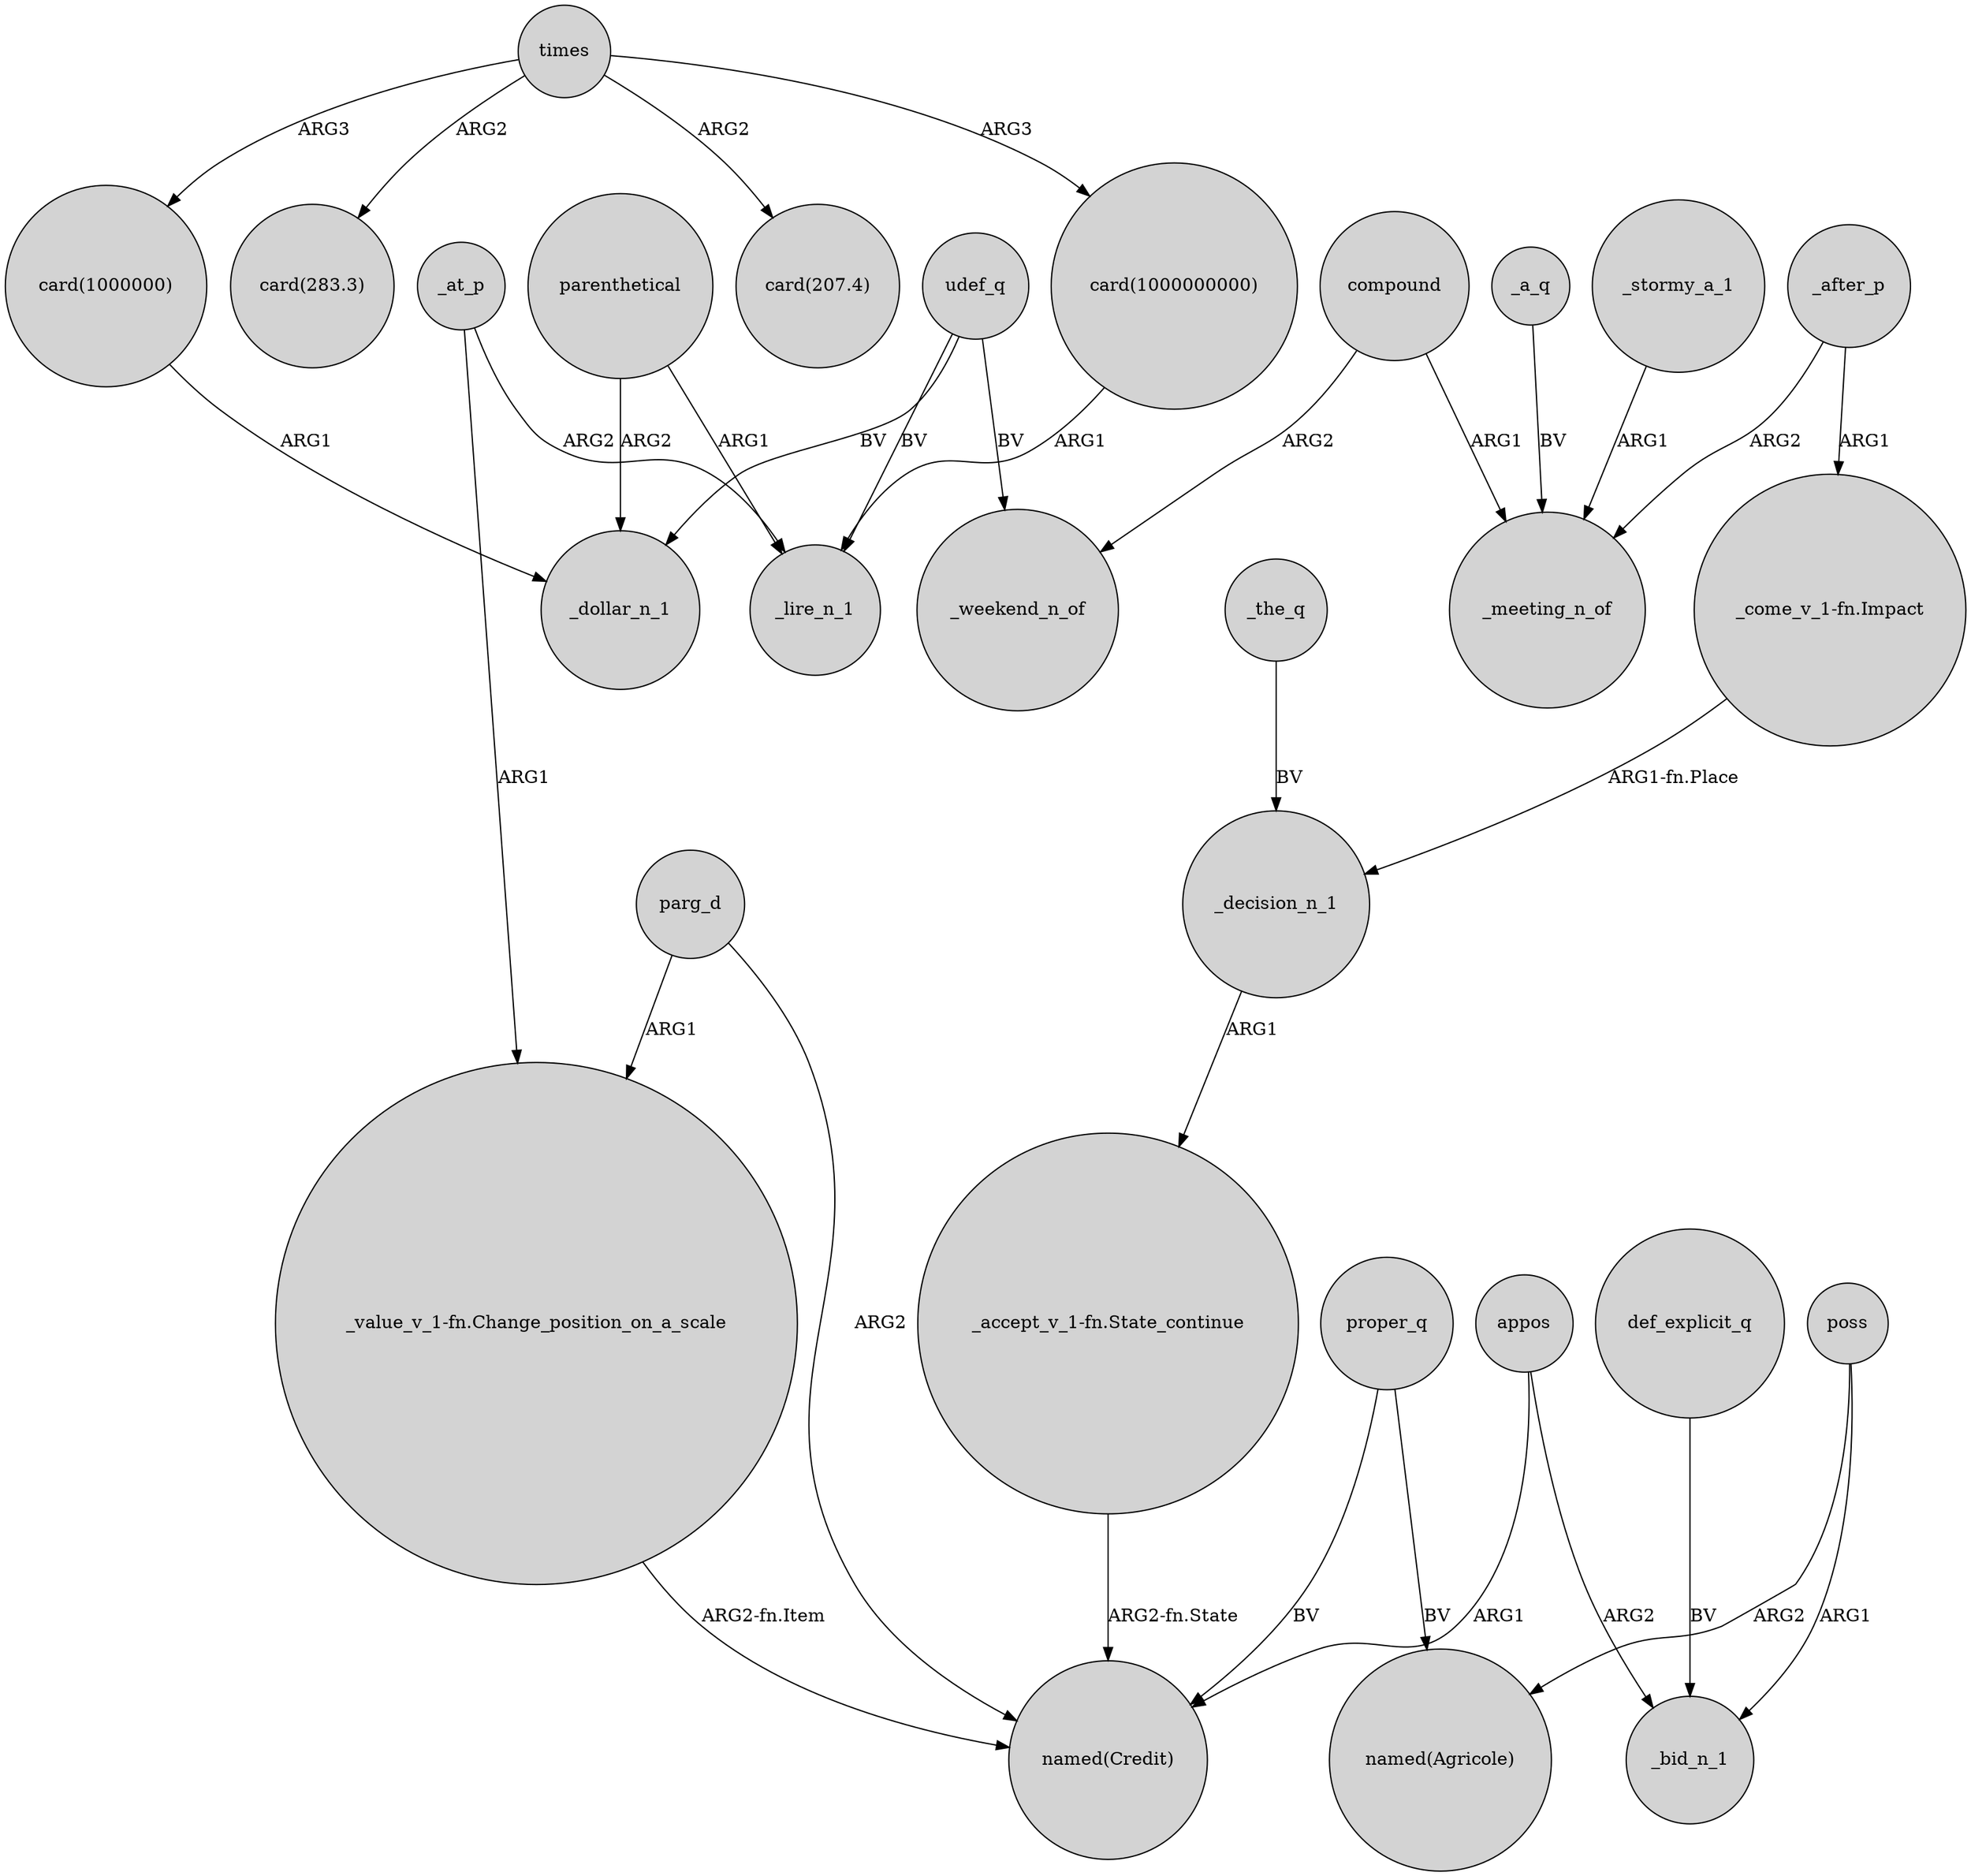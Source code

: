 digraph {
	node [shape=circle style=filled]
	parg_d -> "named(Credit)" [label=ARG2]
	poss -> _bid_n_1 [label=ARG1]
	_stormy_a_1 -> _meeting_n_of [label=ARG1]
	poss -> "named(Agricole)" [label=ARG2]
	times -> "card(283.3)" [label=ARG2]
	times -> "card(1000000)" [label=ARG3]
	parg_d -> "_value_v_1-fn.Change_position_on_a_scale" [label=ARG1]
	compound -> _weekend_n_of [label=ARG2]
	times -> "card(1000000000)" [label=ARG3]
	_after_p -> "_come_v_1-fn.Impact" [label=ARG1]
	proper_q -> "named(Agricole)" [label=BV]
	compound -> _meeting_n_of [label=ARG1]
	def_explicit_q -> _bid_n_1 [label=BV]
	_after_p -> _meeting_n_of [label=ARG2]
	_a_q -> _meeting_n_of [label=BV]
	"_come_v_1-fn.Impact" -> _decision_n_1 [label="ARG1-fn.Place"]
	parenthetical -> _lire_n_1 [label=ARG1]
	udef_q -> _weekend_n_of [label=BV]
	appos -> "named(Credit)" [label=ARG1]
	_at_p -> "_value_v_1-fn.Change_position_on_a_scale" [label=ARG1]
	udef_q -> _lire_n_1 [label=BV]
	udef_q -> _dollar_n_1 [label=BV]
	"card(1000000)" -> _dollar_n_1 [label=ARG1]
	_decision_n_1 -> "_accept_v_1-fn.State_continue" [label=ARG1]
	proper_q -> "named(Credit)" [label=BV]
	_at_p -> _lire_n_1 [label=ARG2]
	"card(1000000000)" -> _lire_n_1 [label=ARG1]
	appos -> _bid_n_1 [label=ARG2]
	parenthetical -> _dollar_n_1 [label=ARG2]
	_the_q -> _decision_n_1 [label=BV]
	"_value_v_1-fn.Change_position_on_a_scale" -> "named(Credit)" [label="ARG2-fn.Item"]
	"_accept_v_1-fn.State_continue" -> "named(Credit)" [label="ARG2-fn.State"]
	times -> "card(207.4)" [label=ARG2]
}
